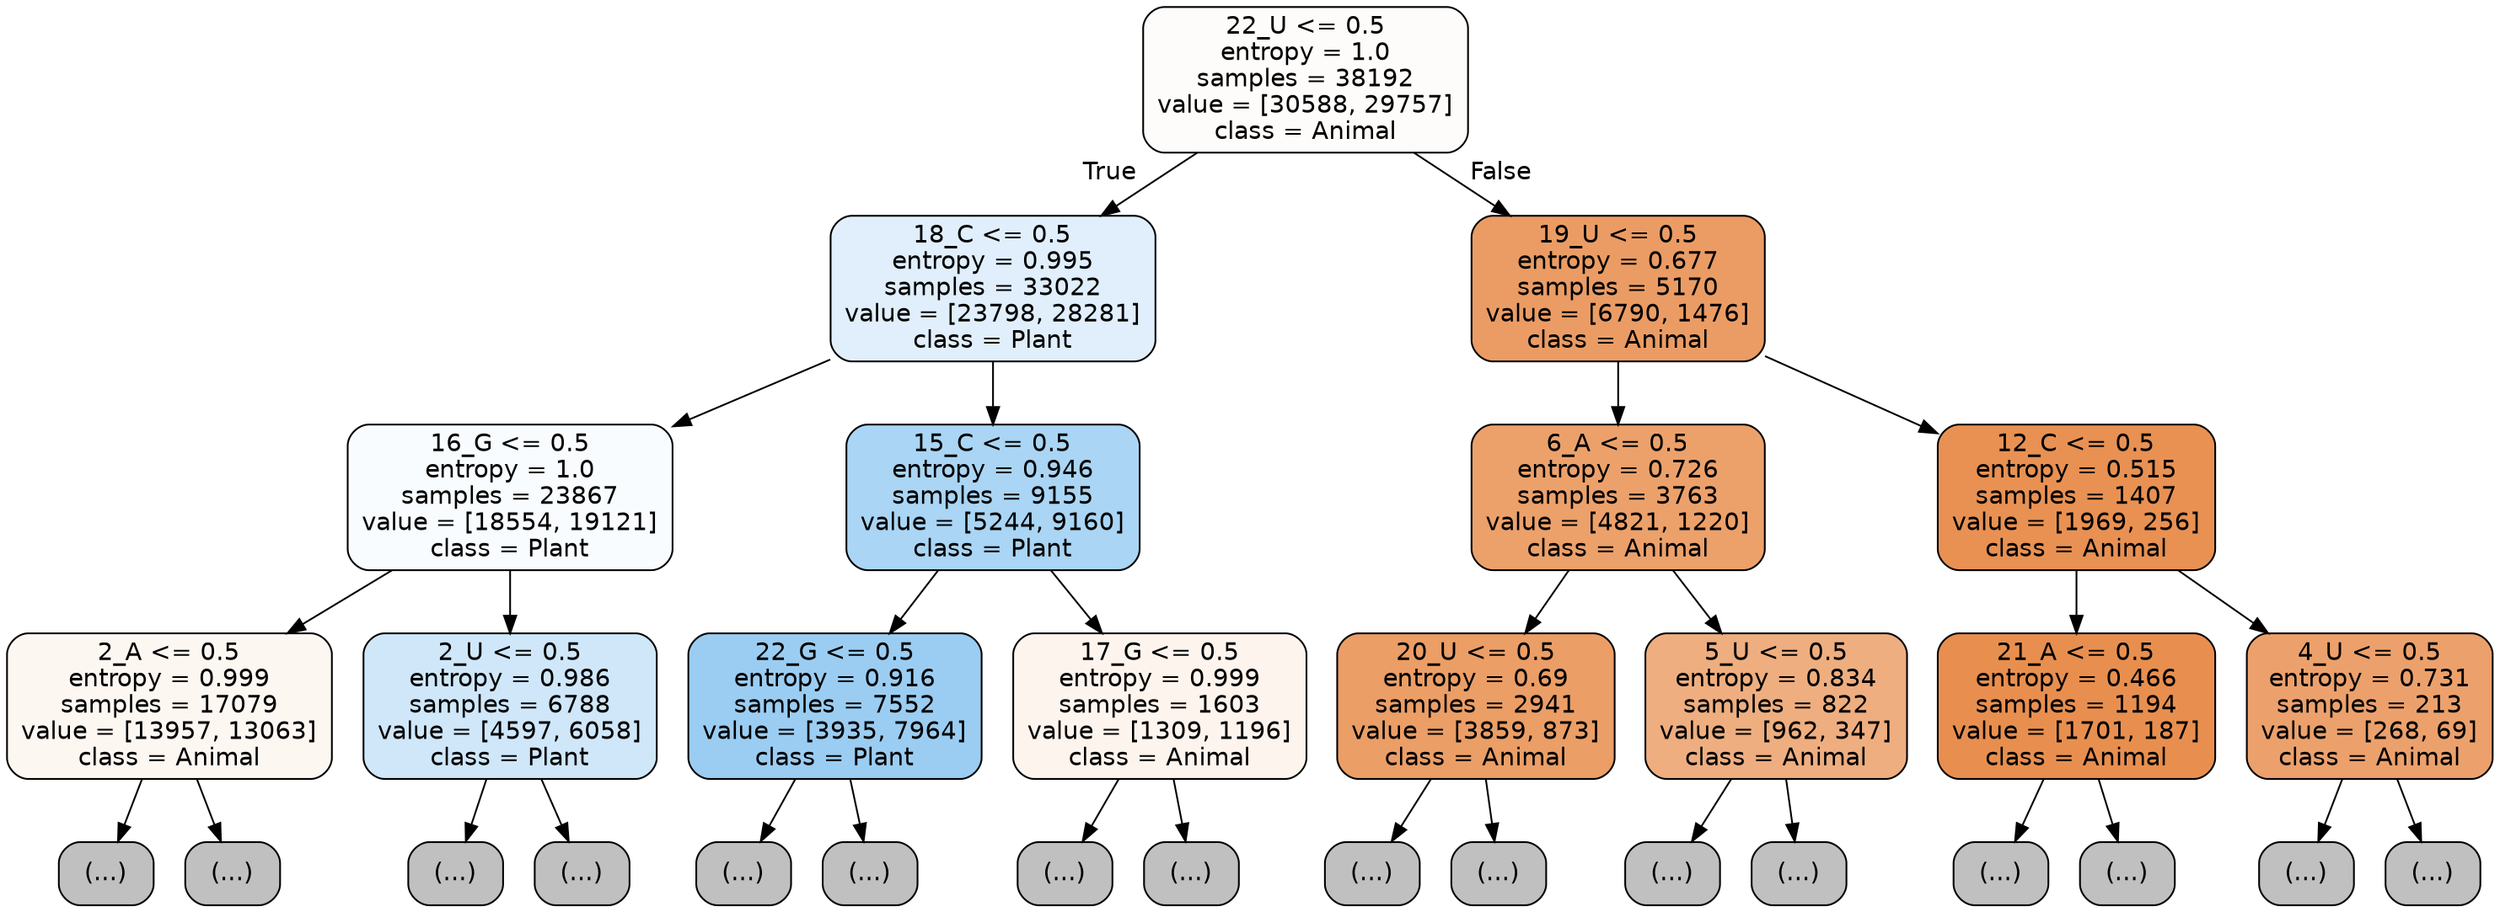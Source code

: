 digraph Tree {
node [shape=box, style="filled, rounded", color="black", fontname="helvetica"] ;
edge [fontname="helvetica"] ;
0 [label="22_U <= 0.5\nentropy = 1.0\nsamples = 38192\nvalue = [30588, 29757]\nclass = Animal", fillcolor="#fefcfa"] ;
1 [label="18_C <= 0.5\nentropy = 0.995\nsamples = 33022\nvalue = [23798, 28281]\nclass = Plant", fillcolor="#e0effb"] ;
0 -> 1 [labeldistance=2.5, labelangle=45, headlabel="True"] ;
2 [label="16_G <= 0.5\nentropy = 1.0\nsamples = 23867\nvalue = [18554, 19121]\nclass = Plant", fillcolor="#f9fcfe"] ;
1 -> 2 ;
3 [label="2_A <= 0.5\nentropy = 0.999\nsamples = 17079\nvalue = [13957, 13063]\nclass = Animal", fillcolor="#fdf7f2"] ;
2 -> 3 ;
4 [label="(...)", fillcolor="#C0C0C0"] ;
3 -> 4 ;
6279 [label="(...)", fillcolor="#C0C0C0"] ;
3 -> 6279 ;
8316 [label="2_U <= 0.5\nentropy = 0.986\nsamples = 6788\nvalue = [4597, 6058]\nclass = Plant", fillcolor="#cfe7f9"] ;
2 -> 8316 ;
8317 [label="(...)", fillcolor="#C0C0C0"] ;
8316 -> 8317 ;
10592 [label="(...)", fillcolor="#C0C0C0"] ;
8316 -> 10592 ;
11353 [label="15_C <= 0.5\nentropy = 0.946\nsamples = 9155\nvalue = [5244, 9160]\nclass = Plant", fillcolor="#aad5f4"] ;
1 -> 11353 ;
11354 [label="22_G <= 0.5\nentropy = 0.916\nsamples = 7552\nvalue = [3935, 7964]\nclass = Plant", fillcolor="#9bcdf2"] ;
11353 -> 11354 ;
11355 [label="(...)", fillcolor="#C0C0C0"] ;
11354 -> 11355 ;
13608 [label="(...)", fillcolor="#C0C0C0"] ;
11354 -> 13608 ;
13953 [label="17_G <= 0.5\nentropy = 0.999\nsamples = 1603\nvalue = [1309, 1196]\nclass = Animal", fillcolor="#fdf4ee"] ;
11353 -> 13953 ;
13954 [label="(...)", fillcolor="#C0C0C0"] ;
13953 -> 13954 ;
14473 [label="(...)", fillcolor="#C0C0C0"] ;
13953 -> 14473 ;
14656 [label="19_U <= 0.5\nentropy = 0.677\nsamples = 5170\nvalue = [6790, 1476]\nclass = Animal", fillcolor="#eb9c64"] ;
0 -> 14656 [labeldistance=2.5, labelangle=-45, headlabel="False"] ;
14657 [label="6_A <= 0.5\nentropy = 0.726\nsamples = 3763\nvalue = [4821, 1220]\nclass = Animal", fillcolor="#eca16b"] ;
14656 -> 14657 ;
14658 [label="20_U <= 0.5\nentropy = 0.69\nsamples = 2941\nvalue = [3859, 873]\nclass = Animal", fillcolor="#eb9e66"] ;
14657 -> 14658 ;
14659 [label="(...)", fillcolor="#C0C0C0"] ;
14658 -> 14659 ;
15600 [label="(...)", fillcolor="#C0C0C0"] ;
14658 -> 15600 ;
15823 [label="5_U <= 0.5\nentropy = 0.834\nsamples = 822\nvalue = [962, 347]\nclass = Animal", fillcolor="#eeae80"] ;
14657 -> 15823 ;
15824 [label="(...)", fillcolor="#C0C0C0"] ;
15823 -> 15824 ;
16113 [label="(...)", fillcolor="#C0C0C0"] ;
15823 -> 16113 ;
16182 [label="12_C <= 0.5\nentropy = 0.515\nsamples = 1407\nvalue = [1969, 256]\nclass = Animal", fillcolor="#e89153"] ;
14656 -> 16182 ;
16183 [label="21_A <= 0.5\nentropy = 0.466\nsamples = 1194\nvalue = [1701, 187]\nclass = Animal", fillcolor="#e88f4f"] ;
16182 -> 16183 ;
16184 [label="(...)", fillcolor="#C0C0C0"] ;
16183 -> 16184 ;
16455 [label="(...)", fillcolor="#C0C0C0"] ;
16183 -> 16455 ;
16536 [label="4_U <= 0.5\nentropy = 0.731\nsamples = 213\nvalue = [268, 69]\nclass = Animal", fillcolor="#eca16c"] ;
16182 -> 16536 ;
16537 [label="(...)", fillcolor="#C0C0C0"] ;
16536 -> 16537 ;
16610 [label="(...)", fillcolor="#C0C0C0"] ;
16536 -> 16610 ;
}